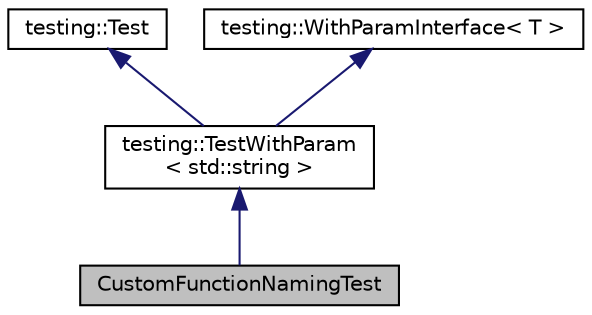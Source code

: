 digraph "CustomFunctionNamingTest"
{
 // LATEX_PDF_SIZE
  edge [fontname="Helvetica",fontsize="10",labelfontname="Helvetica",labelfontsize="10"];
  node [fontname="Helvetica",fontsize="10",shape=record];
  Node1 [label="CustomFunctionNamingTest",height=0.2,width=0.4,color="black", fillcolor="grey75", style="filled", fontcolor="black",tooltip=" "];
  Node2 -> Node1 [dir="back",color="midnightblue",fontsize="10",style="solid"];
  Node2 [label="testing::TestWithParam\l\< std::string \>",height=0.2,width=0.4,color="black", fillcolor="white", style="filled",URL="$classtesting_1_1_test_with_param.html",tooltip=" "];
  Node3 -> Node2 [dir="back",color="midnightblue",fontsize="10",style="solid"];
  Node3 [label="testing::Test",height=0.2,width=0.4,color="black", fillcolor="white", style="filled",URL="$classtesting_1_1_test.html",tooltip=" "];
  Node4 -> Node2 [dir="back",color="midnightblue",fontsize="10",style="solid"];
  Node4 [label="testing::WithParamInterface\< T \>",height=0.2,width=0.4,color="black", fillcolor="white", style="filled",URL="$classtesting_1_1_with_param_interface.html",tooltip=" "];
}
